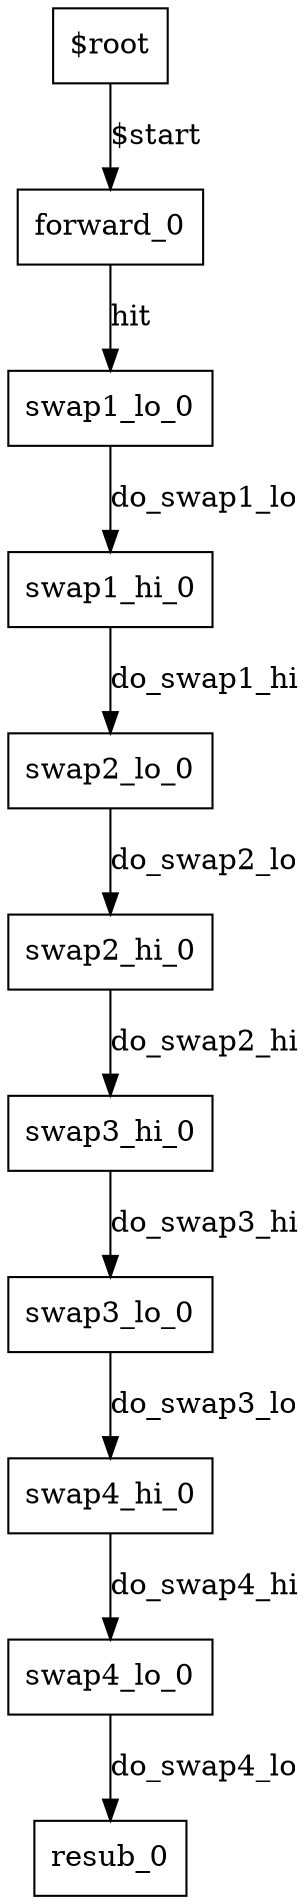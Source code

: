 digraph ingress {
0 [label="$root" shape=box color="black"];
1 [label="forward_0" shape=box color="black"];
10 [label="resub_0" shape=box color="black"];
3 [label="swap1_hi_0" shape=box color="black"];
2 [label="swap1_lo_0" shape=box color="black"];
5 [label="swap2_hi_0" shape=box color="black"];
4 [label="swap2_lo_0" shape=box color="black"];
6 [label="swap3_hi_0" shape=box color="black"];
7 [label="swap3_lo_0" shape=box color="black"];
8 [label="swap4_hi_0" shape=box color="black"];
9 [label="swap4_lo_0" shape=box color="black"];
0-> 1 [label="$start" color="black"];
1-> 2 [label="hit" color="black"];
3-> 4 [label="do_swap1_hi" color="black"];
2-> 3 [label="do_swap1_lo" color="black"];
5-> 6 [label="do_swap2_hi" color="black"];
4-> 5 [label="do_swap2_lo" color="black"];
6-> 7 [label="do_swap3_hi" color="black"];
7-> 8 [label="do_swap3_lo" color="black"];
8-> 9 [label="do_swap4_hi" color="black"];
9-> 10 [label="do_swap4_lo" color="black"];
}

